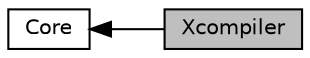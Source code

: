 digraph "Xcompiler"
{
  edge [fontname="Helvetica",fontsize="10",labelfontname="Helvetica",labelfontsize="10"];
  node [fontname="Helvetica",fontsize="10",shape=record];
  rankdir=LR;
  Node0 [label="Xcompiler",height=0.2,width=0.4,color="black", fillcolor="grey75", style="filled", fontcolor="black"];
  Node1 [label="Core",height=0.2,width=0.4,color="black", fillcolor="white", style="filled",URL="$group__core.html"];
  Node1->Node0 [shape=plaintext, dir="back", style="solid"];
}
